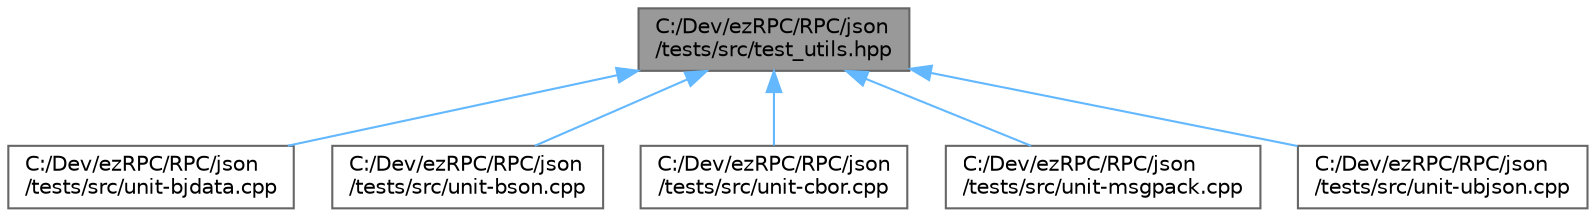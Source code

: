 digraph "C:/Dev/ezRPC/RPC/json/tests/src/test_utils.hpp"
{
 // LATEX_PDF_SIZE
  bgcolor="transparent";
  edge [fontname=Helvetica,fontsize=10,labelfontname=Helvetica,labelfontsize=10];
  node [fontname=Helvetica,fontsize=10,shape=box,height=0.2,width=0.4];
  Node1 [id="Node000001",label="C:/Dev/ezRPC/RPC/json\l/tests/src/test_utils.hpp",height=0.2,width=0.4,color="gray40", fillcolor="grey60", style="filled", fontcolor="black",tooltip=" "];
  Node1 -> Node2 [id="edge1_Node000001_Node000002",dir="back",color="steelblue1",style="solid",tooltip=" "];
  Node2 [id="Node000002",label="C:/Dev/ezRPC/RPC/json\l/tests/src/unit-bjdata.cpp",height=0.2,width=0.4,color="grey40", fillcolor="white", style="filled",URL="$unit-bjdata_8cpp.html",tooltip=" "];
  Node1 -> Node3 [id="edge2_Node000001_Node000003",dir="back",color="steelblue1",style="solid",tooltip=" "];
  Node3 [id="Node000003",label="C:/Dev/ezRPC/RPC/json\l/tests/src/unit-bson.cpp",height=0.2,width=0.4,color="grey40", fillcolor="white", style="filled",URL="$unit-bson_8cpp.html",tooltip=" "];
  Node1 -> Node4 [id="edge3_Node000001_Node000004",dir="back",color="steelblue1",style="solid",tooltip=" "];
  Node4 [id="Node000004",label="C:/Dev/ezRPC/RPC/json\l/tests/src/unit-cbor.cpp",height=0.2,width=0.4,color="grey40", fillcolor="white", style="filled",URL="$unit-cbor_8cpp.html",tooltip=" "];
  Node1 -> Node5 [id="edge4_Node000001_Node000005",dir="back",color="steelblue1",style="solid",tooltip=" "];
  Node5 [id="Node000005",label="C:/Dev/ezRPC/RPC/json\l/tests/src/unit-msgpack.cpp",height=0.2,width=0.4,color="grey40", fillcolor="white", style="filled",URL="$unit-msgpack_8cpp.html",tooltip=" "];
  Node1 -> Node6 [id="edge5_Node000001_Node000006",dir="back",color="steelblue1",style="solid",tooltip=" "];
  Node6 [id="Node000006",label="C:/Dev/ezRPC/RPC/json\l/tests/src/unit-ubjson.cpp",height=0.2,width=0.4,color="grey40", fillcolor="white", style="filled",URL="$unit-ubjson_8cpp.html",tooltip=" "];
}
